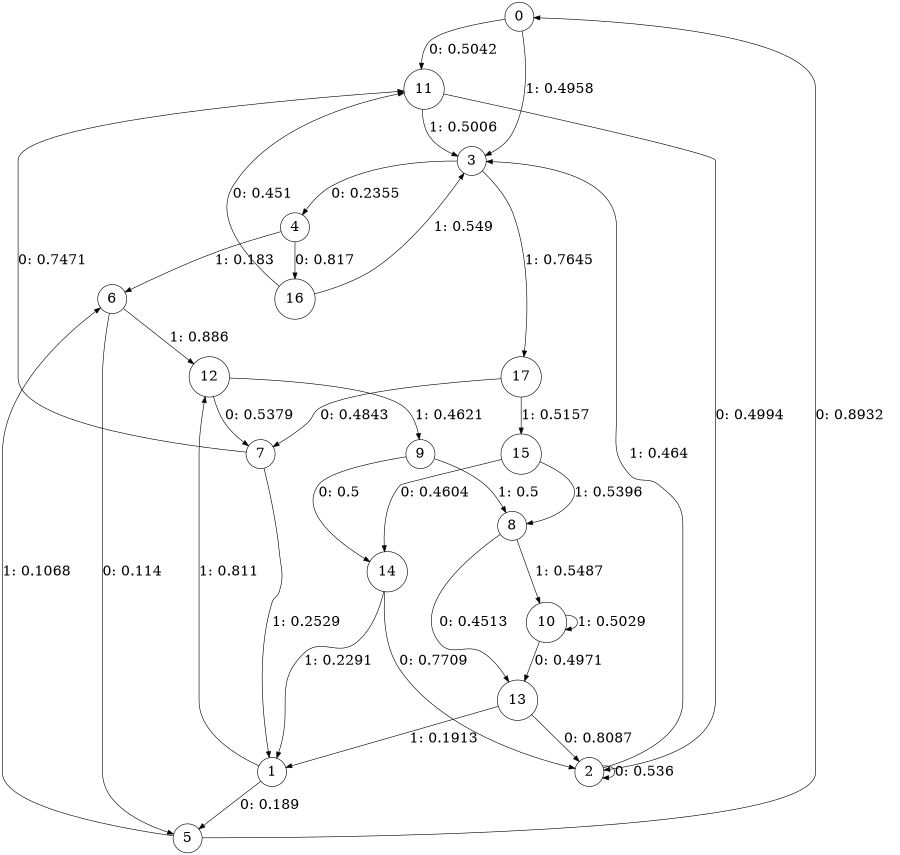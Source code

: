 digraph "ch15concat_phase3_L7" {
size = "6,8.5";
ratio = "fill";
node [shape = circle];
node [fontsize = 24];
edge [fontsize = 24];
0 -> 11 [label = "0: 0.5042   "];
0 -> 3 [label = "1: 0.4958   "];
1 -> 5 [label = "0: 0.189    "];
1 -> 12 [label = "1: 0.811    "];
2 -> 2 [label = "0: 0.536    "];
2 -> 3 [label = "1: 0.464    "];
3 -> 4 [label = "0: 0.2355   "];
3 -> 17 [label = "1: 0.7645   "];
4 -> 16 [label = "0: 0.817    "];
4 -> 6 [label = "1: 0.183    "];
5 -> 0 [label = "0: 0.8932   "];
5 -> 6 [label = "1: 0.1068   "];
6 -> 5 [label = "0: 0.114    "];
6 -> 12 [label = "1: 0.886    "];
7 -> 11 [label = "0: 0.7471   "];
7 -> 1 [label = "1: 0.2529   "];
8 -> 13 [label = "0: 0.4513   "];
8 -> 10 [label = "1: 0.5487   "];
9 -> 14 [label = "0: 0.5      "];
9 -> 8 [label = "1: 0.5      "];
10 -> 13 [label = "0: 0.4971   "];
10 -> 10 [label = "1: 0.5029   "];
11 -> 2 [label = "0: 0.4994   "];
11 -> 3 [label = "1: 0.5006   "];
12 -> 7 [label = "0: 0.5379   "];
12 -> 9 [label = "1: 0.4621   "];
13 -> 2 [label = "0: 0.8087   "];
13 -> 1 [label = "1: 0.1913   "];
14 -> 2 [label = "0: 0.7709   "];
14 -> 1 [label = "1: 0.2291   "];
15 -> 14 [label = "0: 0.4604   "];
15 -> 8 [label = "1: 0.5396   "];
16 -> 11 [label = "0: 0.451    "];
16 -> 3 [label = "1: 0.549    "];
17 -> 7 [label = "0: 0.4843   "];
17 -> 15 [label = "1: 0.5157   "];
}